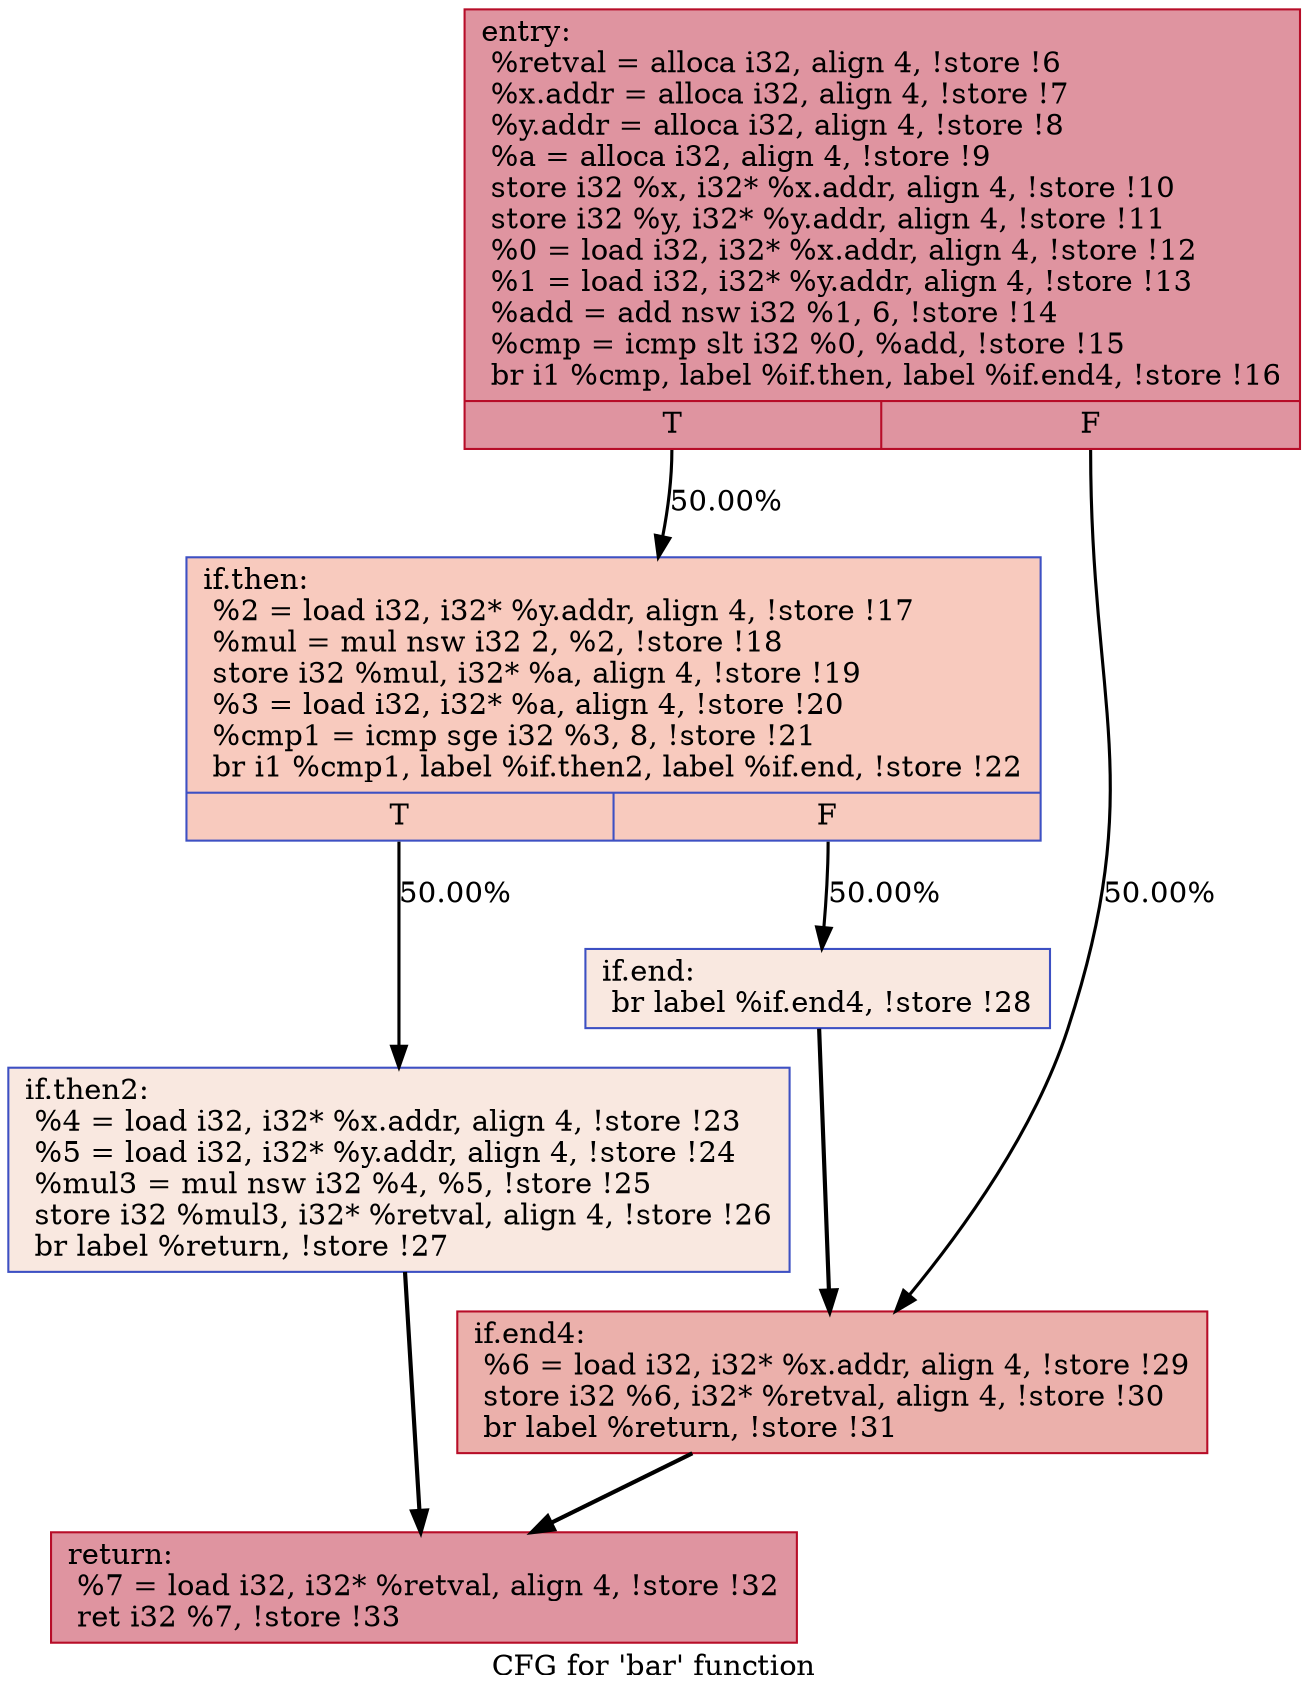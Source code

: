digraph "CFG for 'bar' function" {
	label="CFG for 'bar' function";

	Node0x154ef90 [shape=record,color="#b70d28ff", style=filled, fillcolor="#b70d2870",label="{entry:\l  %retval = alloca i32, align 4, !store !6\l  %x.addr = alloca i32, align 4, !store !7\l  %y.addr = alloca i32, align 4, !store !8\l  %a = alloca i32, align 4, !store !9\l  store i32 %x, i32* %x.addr, align 4, !store !10\l  store i32 %y, i32* %y.addr, align 4, !store !11\l  %0 = load i32, i32* %x.addr, align 4, !store !12\l  %1 = load i32, i32* %y.addr, align 4, !store !13\l  %add = add nsw i32 %1, 6, !store !14\l  %cmp = icmp slt i32 %0, %add, !store !15\l  br i1 %cmp, label %if.then, label %if.end4, !store !16\l|{<s0>T|<s1>F}}"];
	Node0x154ef90:s0 -> Node0x15519e0[label="50.00%" penwidth=1.50];
	Node0x154ef90:s1 -> Node0x1551a50[label="50.00%" penwidth=1.50];
	Node0x15519e0 [shape=record,color="#3d50c3ff", style=filled, fillcolor="#ef886b70",label="{if.then:                                          \l  %2 = load i32, i32* %y.addr, align 4, !store !17\l  %mul = mul nsw i32 2, %2, !store !18\l  store i32 %mul, i32* %a, align 4, !store !19\l  %3 = load i32, i32* %a, align 4, !store !20\l  %cmp1 = icmp sge i32 %3, 8, !store !21\l  br i1 %cmp1, label %if.then2, label %if.end, !store !22\l|{<s0>T|<s1>F}}"];
	Node0x15519e0:s0 -> Node0x1553ad0[label="50.00%" penwidth=1.50];
	Node0x15519e0:s1 -> Node0x1553b50[label="50.00%" penwidth=1.50];
	Node0x1553ad0 [shape=record,color="#3d50c3ff", style=filled, fillcolor="#f1ccb870",label="{if.then2:                                         \l  %4 = load i32, i32* %x.addr, align 4, !store !23\l  %5 = load i32, i32* %y.addr, align 4, !store !24\l  %mul3 = mul nsw i32 %4, %5, !store !25\l  store i32 %mul3, i32* %retval, align 4, !store !26\l  br label %return, !store !27\l}"];
	Node0x1553ad0 -> Node0x154ae10[penwidth=2];
	Node0x1553b50 [shape=record,color="#3d50c3ff", style=filled, fillcolor="#f1ccb870",label="{if.end:                                           \l  br label %if.end4, !store !28\l}"];
	Node0x1553b50 -> Node0x1551a50[penwidth=2];
	Node0x1551a50 [shape=record,color="#b70d28ff", style=filled, fillcolor="#d24b4070",label="{if.end4:                                          \l  %6 = load i32, i32* %x.addr, align 4, !store !29\l  store i32 %6, i32* %retval, align 4, !store !30\l  br label %return, !store !31\l}"];
	Node0x1551a50 -> Node0x154ae10[penwidth=2];
	Node0x154ae10 [shape=record,color="#b70d28ff", style=filled, fillcolor="#b70d2870",label="{return:                                           \l  %7 = load i32, i32* %retval, align 4, !store !32\l  ret i32 %7, !store !33\l}"];
}
